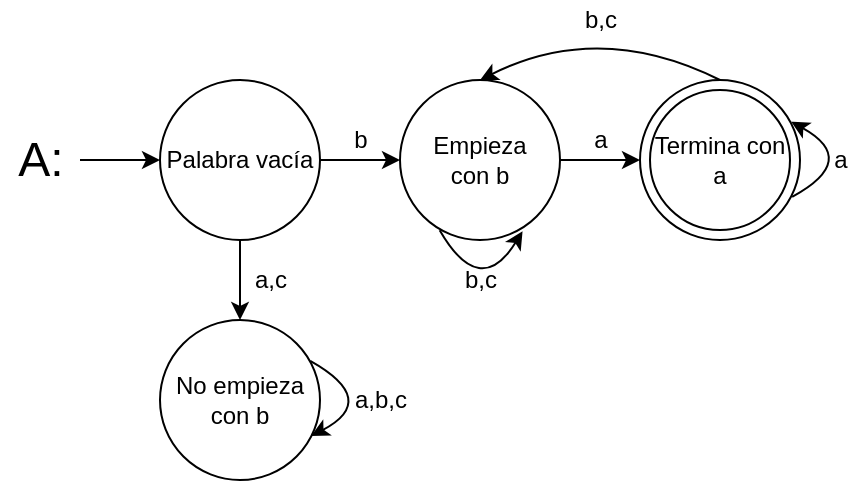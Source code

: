<mxfile version="13.9.8" type="google"><diagram id="RzCFq_XAdiJyZf6NtmLP" name="Página-1"><mxGraphModel dx="577" dy="311" grid="1" gridSize="10" guides="1" tooltips="1" connect="1" arrows="1" fold="1" page="1" pageScale="1" pageWidth="827" pageHeight="1169" math="0" shadow="0"><root><mxCell id="0"/><mxCell id="1" parent="0"/><mxCell id="u6MzWQ0YfN4s6XHVvayg-1" value="Palabra vacía" style="ellipse;whiteSpace=wrap;html=1;aspect=fixed;" vertex="1" parent="1"><mxGeometry x="120" y="80" width="80" height="80" as="geometry"/></mxCell><mxCell id="u6MzWQ0YfN4s6XHVvayg-2" value="&lt;font style=&quot;font-size: 24px&quot;&gt;A:&lt;/font&gt;" style="text;html=1;align=center;verticalAlign=middle;resizable=0;points=[];autosize=1;" vertex="1" parent="1"><mxGeometry x="40" y="110" width="40" height="20" as="geometry"/></mxCell><mxCell id="u6MzWQ0YfN4s6XHVvayg-3" value="" style="endArrow=classic;html=1;entryX=0;entryY=0.5;entryDx=0;entryDy=0;" edge="1" parent="1" target="u6MzWQ0YfN4s6XHVvayg-1"><mxGeometry width="50" height="50" relative="1" as="geometry"><mxPoint x="80" y="120" as="sourcePoint"/><mxPoint x="440" y="250" as="targetPoint"/></mxGeometry></mxCell><mxCell id="u6MzWQ0YfN4s6XHVvayg-6" value="" style="ellipse;whiteSpace=wrap;html=1;aspect=fixed;" vertex="1" parent="1"><mxGeometry x="240" y="80" width="80" height="80" as="geometry"/></mxCell><mxCell id="u6MzWQ0YfN4s6XHVvayg-7" value="" style="endArrow=classic;html=1;entryX=0;entryY=0.5;entryDx=0;entryDy=0;exitX=1;exitY=0.5;exitDx=0;exitDy=0;" edge="1" parent="1" source="u6MzWQ0YfN4s6XHVvayg-1" target="u6MzWQ0YfN4s6XHVvayg-6"><mxGeometry width="50" height="50" relative="1" as="geometry"><mxPoint x="230" y="180" as="sourcePoint"/><mxPoint x="280" y="130" as="targetPoint"/></mxGeometry></mxCell><mxCell id="u6MzWQ0YfN4s6XHVvayg-8" value="b" style="text;html=1;align=center;verticalAlign=middle;resizable=0;points=[];autosize=1;" vertex="1" parent="1"><mxGeometry x="210" y="100" width="20" height="20" as="geometry"/></mxCell><mxCell id="u6MzWQ0YfN4s6XHVvayg-9" value="Empieza con b" style="text;html=1;strokeColor=none;fillColor=none;align=center;verticalAlign=middle;whiteSpace=wrap;rounded=0;" vertex="1" parent="1"><mxGeometry x="260" y="110" width="40" height="20" as="geometry"/></mxCell><mxCell id="u6MzWQ0YfN4s6XHVvayg-10" value="No empieza con b" style="ellipse;whiteSpace=wrap;html=1;aspect=fixed;" vertex="1" parent="1"><mxGeometry x="120" y="200" width="80" height="80" as="geometry"/></mxCell><mxCell id="u6MzWQ0YfN4s6XHVvayg-11" value="" style="endArrow=classic;html=1;exitX=0.5;exitY=1;exitDx=0;exitDy=0;entryX=0.5;entryY=0;entryDx=0;entryDy=0;" edge="1" parent="1" source="u6MzWQ0YfN4s6XHVvayg-1" target="u6MzWQ0YfN4s6XHVvayg-10"><mxGeometry width="50" height="50" relative="1" as="geometry"><mxPoint x="210" y="220" as="sourcePoint"/><mxPoint x="260" y="170" as="targetPoint"/></mxGeometry></mxCell><mxCell id="u6MzWQ0YfN4s6XHVvayg-12" value="a,c" style="text;html=1;align=center;verticalAlign=middle;resizable=0;points=[];autosize=1;" vertex="1" parent="1"><mxGeometry x="160" y="170" width="30" height="20" as="geometry"/></mxCell><mxCell id="u6MzWQ0YfN4s6XHVvayg-14" value="a,b,c" style="text;html=1;align=center;verticalAlign=middle;resizable=0;points=[];autosize=1;" vertex="1" parent="1"><mxGeometry x="210" y="230" width="40" height="20" as="geometry"/></mxCell><mxCell id="u6MzWQ0YfN4s6XHVvayg-16" value="" style="endArrow=classic;html=1;exitX=1;exitY=0.5;exitDx=0;exitDy=0;" edge="1" parent="1" source="u6MzWQ0YfN4s6XHVvayg-6"><mxGeometry width="50" height="50" relative="1" as="geometry"><mxPoint x="310" y="170" as="sourcePoint"/><mxPoint x="360" y="120" as="targetPoint"/></mxGeometry></mxCell><mxCell id="u6MzWQ0YfN4s6XHVvayg-17" value="a" style="text;html=1;align=center;verticalAlign=middle;resizable=0;points=[];autosize=1;" vertex="1" parent="1"><mxGeometry x="330" y="100" width="20" height="20" as="geometry"/></mxCell><mxCell id="u6MzWQ0YfN4s6XHVvayg-20" value="" style="ellipse;whiteSpace=wrap;html=1;aspect=fixed;" vertex="1" parent="1"><mxGeometry x="360" y="80" width="80" height="80" as="geometry"/></mxCell><mxCell id="u6MzWQ0YfN4s6XHVvayg-21" value="Termina con a" style="ellipse;whiteSpace=wrap;html=1;aspect=fixed;" vertex="1" parent="1"><mxGeometry x="365" y="85" width="70" height="70" as="geometry"/></mxCell><mxCell id="u6MzWQ0YfN4s6XHVvayg-23" value="b,c" style="text;html=1;align=center;verticalAlign=middle;resizable=0;points=[];autosize=1;" vertex="1" parent="1"><mxGeometry x="325" y="40" width="30" height="20" as="geometry"/></mxCell><mxCell id="u6MzWQ0YfN4s6XHVvayg-25" value="a" style="text;html=1;align=center;verticalAlign=middle;resizable=0;points=[];autosize=1;" vertex="1" parent="1"><mxGeometry x="450" y="110" width="20" height="20" as="geometry"/></mxCell><mxCell id="u6MzWQ0YfN4s6XHVvayg-27" value="b,c" style="text;html=1;align=center;verticalAlign=middle;resizable=0;points=[];autosize=1;" vertex="1" parent="1"><mxGeometry x="265" y="170" width="30" height="20" as="geometry"/></mxCell><mxCell id="u6MzWQ0YfN4s6XHVvayg-31" value="" style="endArrow=classic;html=1;entryX=0.5;entryY=0;entryDx=0;entryDy=0;exitX=0.5;exitY=0;exitDx=0;exitDy=0;curved=1;" edge="1" parent="1" source="u6MzWQ0YfN4s6XHVvayg-20" target="u6MzWQ0YfN4s6XHVvayg-6"><mxGeometry width="50" height="50" relative="1" as="geometry"><mxPoint x="240" y="160" as="sourcePoint"/><mxPoint x="290" y="110" as="targetPoint"/><Array as="points"><mxPoint x="340" y="50"/></Array></mxGeometry></mxCell><mxCell id="u6MzWQ0YfN4s6XHVvayg-33" value="" style="endArrow=classic;html=1;exitX=0.951;exitY=0.731;exitDx=0;exitDy=0;exitPerimeter=0;entryX=0.945;entryY=0.261;entryDx=0;entryDy=0;entryPerimeter=0;curved=1;" edge="1" parent="1" source="u6MzWQ0YfN4s6XHVvayg-20" target="u6MzWQ0YfN4s6XHVvayg-20"><mxGeometry width="50" height="50" relative="1" as="geometry"><mxPoint x="410" y="160" as="sourcePoint"/><mxPoint x="460" y="110" as="targetPoint"/><Array as="points"><mxPoint x="470" y="120"/></Array></mxGeometry></mxCell><mxCell id="u6MzWQ0YfN4s6XHVvayg-34" value="" style="endArrow=classic;html=1;exitX=0.939;exitY=0.255;exitDx=0;exitDy=0;exitPerimeter=0;entryX=0.945;entryY=0.725;entryDx=0;entryDy=0;entryPerimeter=0;curved=1;" edge="1" parent="1" source="u6MzWQ0YfN4s6XHVvayg-10" target="u6MzWQ0YfN4s6XHVvayg-10"><mxGeometry width="50" height="50" relative="1" as="geometry"><mxPoint x="240" y="260" as="sourcePoint"/><mxPoint x="290" y="210" as="targetPoint"/><Array as="points"><mxPoint x="230" y="240"/></Array></mxGeometry></mxCell><mxCell id="u6MzWQ0YfN4s6XHVvayg-35" value="" style="endArrow=classic;html=1;exitX=0.248;exitY=0.939;exitDx=0;exitDy=0;exitPerimeter=0;entryX=0.766;entryY=0.945;entryDx=0;entryDy=0;entryPerimeter=0;curved=1;" edge="1" parent="1" source="u6MzWQ0YfN4s6XHVvayg-6" target="u6MzWQ0YfN4s6XHVvayg-6"><mxGeometry width="50" height="50" relative="1" as="geometry"><mxPoint x="310" y="260" as="sourcePoint"/><mxPoint x="360" y="210" as="targetPoint"/><Array as="points"><mxPoint x="280" y="190"/></Array></mxGeometry></mxCell></root></mxGraphModel></diagram></mxfile>